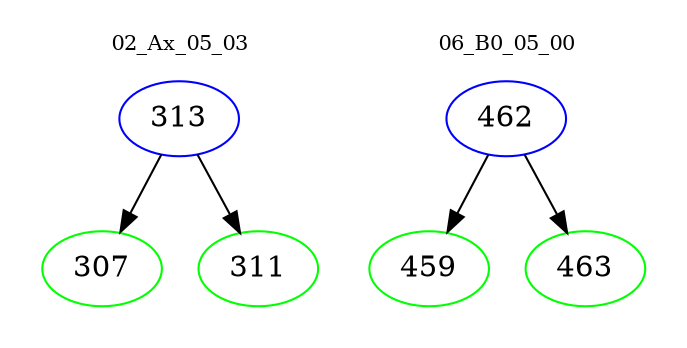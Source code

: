 digraph{
subgraph cluster_0 {
color = white
label = "02_Ax_05_03";
fontsize=10;
T0_313 [label="313", color="blue"]
T0_313 -> T0_307 [color="black"]
T0_307 [label="307", color="green"]
T0_313 -> T0_311 [color="black"]
T0_311 [label="311", color="green"]
}
subgraph cluster_1 {
color = white
label = "06_B0_05_00";
fontsize=10;
T1_462 [label="462", color="blue"]
T1_462 -> T1_459 [color="black"]
T1_459 [label="459", color="green"]
T1_462 -> T1_463 [color="black"]
T1_463 [label="463", color="green"]
}
}
